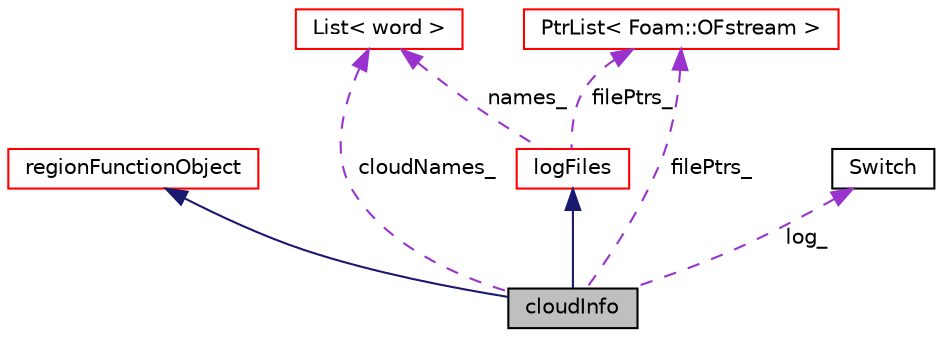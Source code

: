 digraph "cloudInfo"
{
  bgcolor="transparent";
  edge [fontname="Helvetica",fontsize="10",labelfontname="Helvetica",labelfontsize="10"];
  node [fontname="Helvetica",fontsize="10",shape=record];
  Node1 [label="cloudInfo",height=0.2,width=0.4,color="black", fillcolor="grey75", style="filled" fontcolor="black"];
  Node2 -> Node1 [dir="back",color="midnightblue",fontsize="10",style="solid",fontname="Helvetica"];
  Node2 [label="regionFunctionObject",height=0.2,width=0.4,color="red",URL="$classFoam_1_1functionObjects_1_1regionFunctionObject.html",tooltip="Specialization of Foam::functionObject for a region and providing a reference to the region Foam::obj..."];
  Node3 -> Node1 [dir="back",color="midnightblue",fontsize="10",style="solid",fontname="Helvetica"];
  Node3 [label="logFiles",height=0.2,width=0.4,color="red",URL="$classFoam_1_1functionObjects_1_1logFiles.html",tooltip="functionObject base class for creating, maintaining and writing log files e.g. integrated or averaged..."];
  Node4 -> Node3 [dir="back",color="darkorchid3",fontsize="10",style="dashed",label=" names_" ,fontname="Helvetica"];
  Node4 [label="List\< word \>",height=0.2,width=0.4,color="red",URL="$classFoam_1_1List.html"];
  Node5 -> Node3 [dir="back",color="darkorchid3",fontsize="10",style="dashed",label=" filePtrs_" ,fontname="Helvetica"];
  Node5 [label="PtrList\< Foam::OFstream \>",height=0.2,width=0.4,color="red",URL="$classFoam_1_1PtrList.html"];
  Node6 -> Node1 [dir="back",color="darkorchid3",fontsize="10",style="dashed",label=" log_" ,fontname="Helvetica"];
  Node6 [label="Switch",height=0.2,width=0.4,color="black",URL="$classFoam_1_1Switch.html",tooltip="A simple wrapper around bool so that it can be read as a word: true/false, on/off, yes/no, y/n, t/f, or none. "];
  Node4 -> Node1 [dir="back",color="darkorchid3",fontsize="10",style="dashed",label=" cloudNames_" ,fontname="Helvetica"];
  Node5 -> Node1 [dir="back",color="darkorchid3",fontsize="10",style="dashed",label=" filePtrs_" ,fontname="Helvetica"];
}
